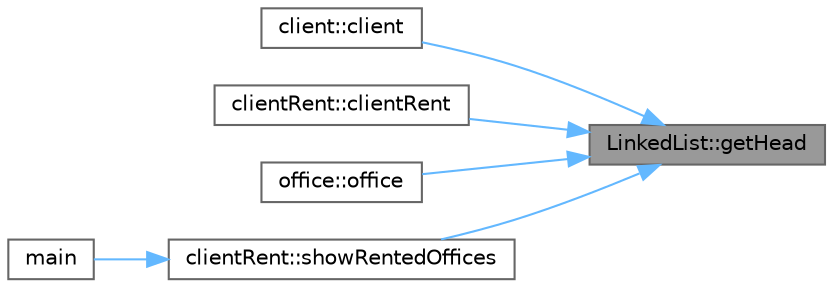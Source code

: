 digraph "LinkedList::getHead"
{
 // LATEX_PDF_SIZE
  bgcolor="transparent";
  edge [fontname=Helvetica,fontsize=10,labelfontname=Helvetica,labelfontsize=10];
  node [fontname=Helvetica,fontsize=10,shape=box,height=0.2,width=0.4];
  rankdir="RL";
  Node1 [id="Node000001",label="LinkedList::getHead",height=0.2,width=0.4,color="gray40", fillcolor="grey60", style="filled", fontcolor="black",tooltip=" "];
  Node1 -> Node2 [id="edge1_Node000001_Node000002",dir="back",color="steelblue1",style="solid",tooltip=" "];
  Node2 [id="Node000002",label="client::client",height=0.2,width=0.4,color="grey40", fillcolor="white", style="filled",URL="$classclient.html#a73c905f01932e6f5411930241b96c09f",tooltip="Constructor for the client class."];
  Node1 -> Node3 [id="edge2_Node000001_Node000003",dir="back",color="steelblue1",style="solid",tooltip=" "];
  Node3 [id="Node000003",label="clientRent::clientRent",height=0.2,width=0.4,color="grey40", fillcolor="white", style="filled",URL="$classclient_rent.html#a5e2a9313c3e186e68de297559349d32f",tooltip="Constructor for the clientRent class."];
  Node1 -> Node4 [id="edge3_Node000001_Node000004",dir="back",color="steelblue1",style="solid",tooltip=" "];
  Node4 [id="Node000004",label="office::office",height=0.2,width=0.4,color="grey40", fillcolor="white", style="filled",URL="$classoffice.html#af15fc6e5c89037b1752f82f7477361bf",tooltip="Constructor for the office class."];
  Node1 -> Node5 [id="edge4_Node000001_Node000005",dir="back",color="steelblue1",style="solid",tooltip=" "];
  Node5 [id="Node000005",label="clientRent::showRentedOffices",height=0.2,width=0.4,color="grey40", fillcolor="white", style="filled",URL="$classclient_rent.html#afe57321eac46cfc7231137db5dad85a2",tooltip="Shows available offices that can be rented."];
  Node5 -> Node6 [id="edge5_Node000005_Node000006",dir="back",color="steelblue1",style="solid",tooltip=" "];
  Node6 [id="Node000006",label="main",height=0.2,width=0.4,color="grey40", fillcolor="white", style="filled",URL="$main_8cpp.html#ae66f6b31b5ad750f1fe042a706a4e3d4",tooltip=" "];
}
